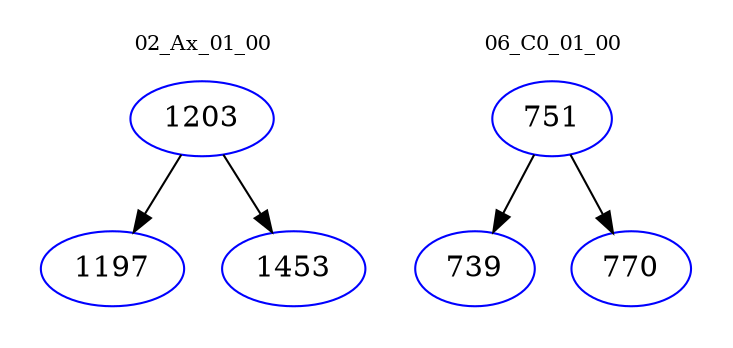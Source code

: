 digraph{
subgraph cluster_0 {
color = white
label = "02_Ax_01_00";
fontsize=10;
T0_1203 [label="1203", color="blue"]
T0_1203 -> T0_1197 [color="black"]
T0_1197 [label="1197", color="blue"]
T0_1203 -> T0_1453 [color="black"]
T0_1453 [label="1453", color="blue"]
}
subgraph cluster_1 {
color = white
label = "06_C0_01_00";
fontsize=10;
T1_751 [label="751", color="blue"]
T1_751 -> T1_739 [color="black"]
T1_739 [label="739", color="blue"]
T1_751 -> T1_770 [color="black"]
T1_770 [label="770", color="blue"]
}
}
